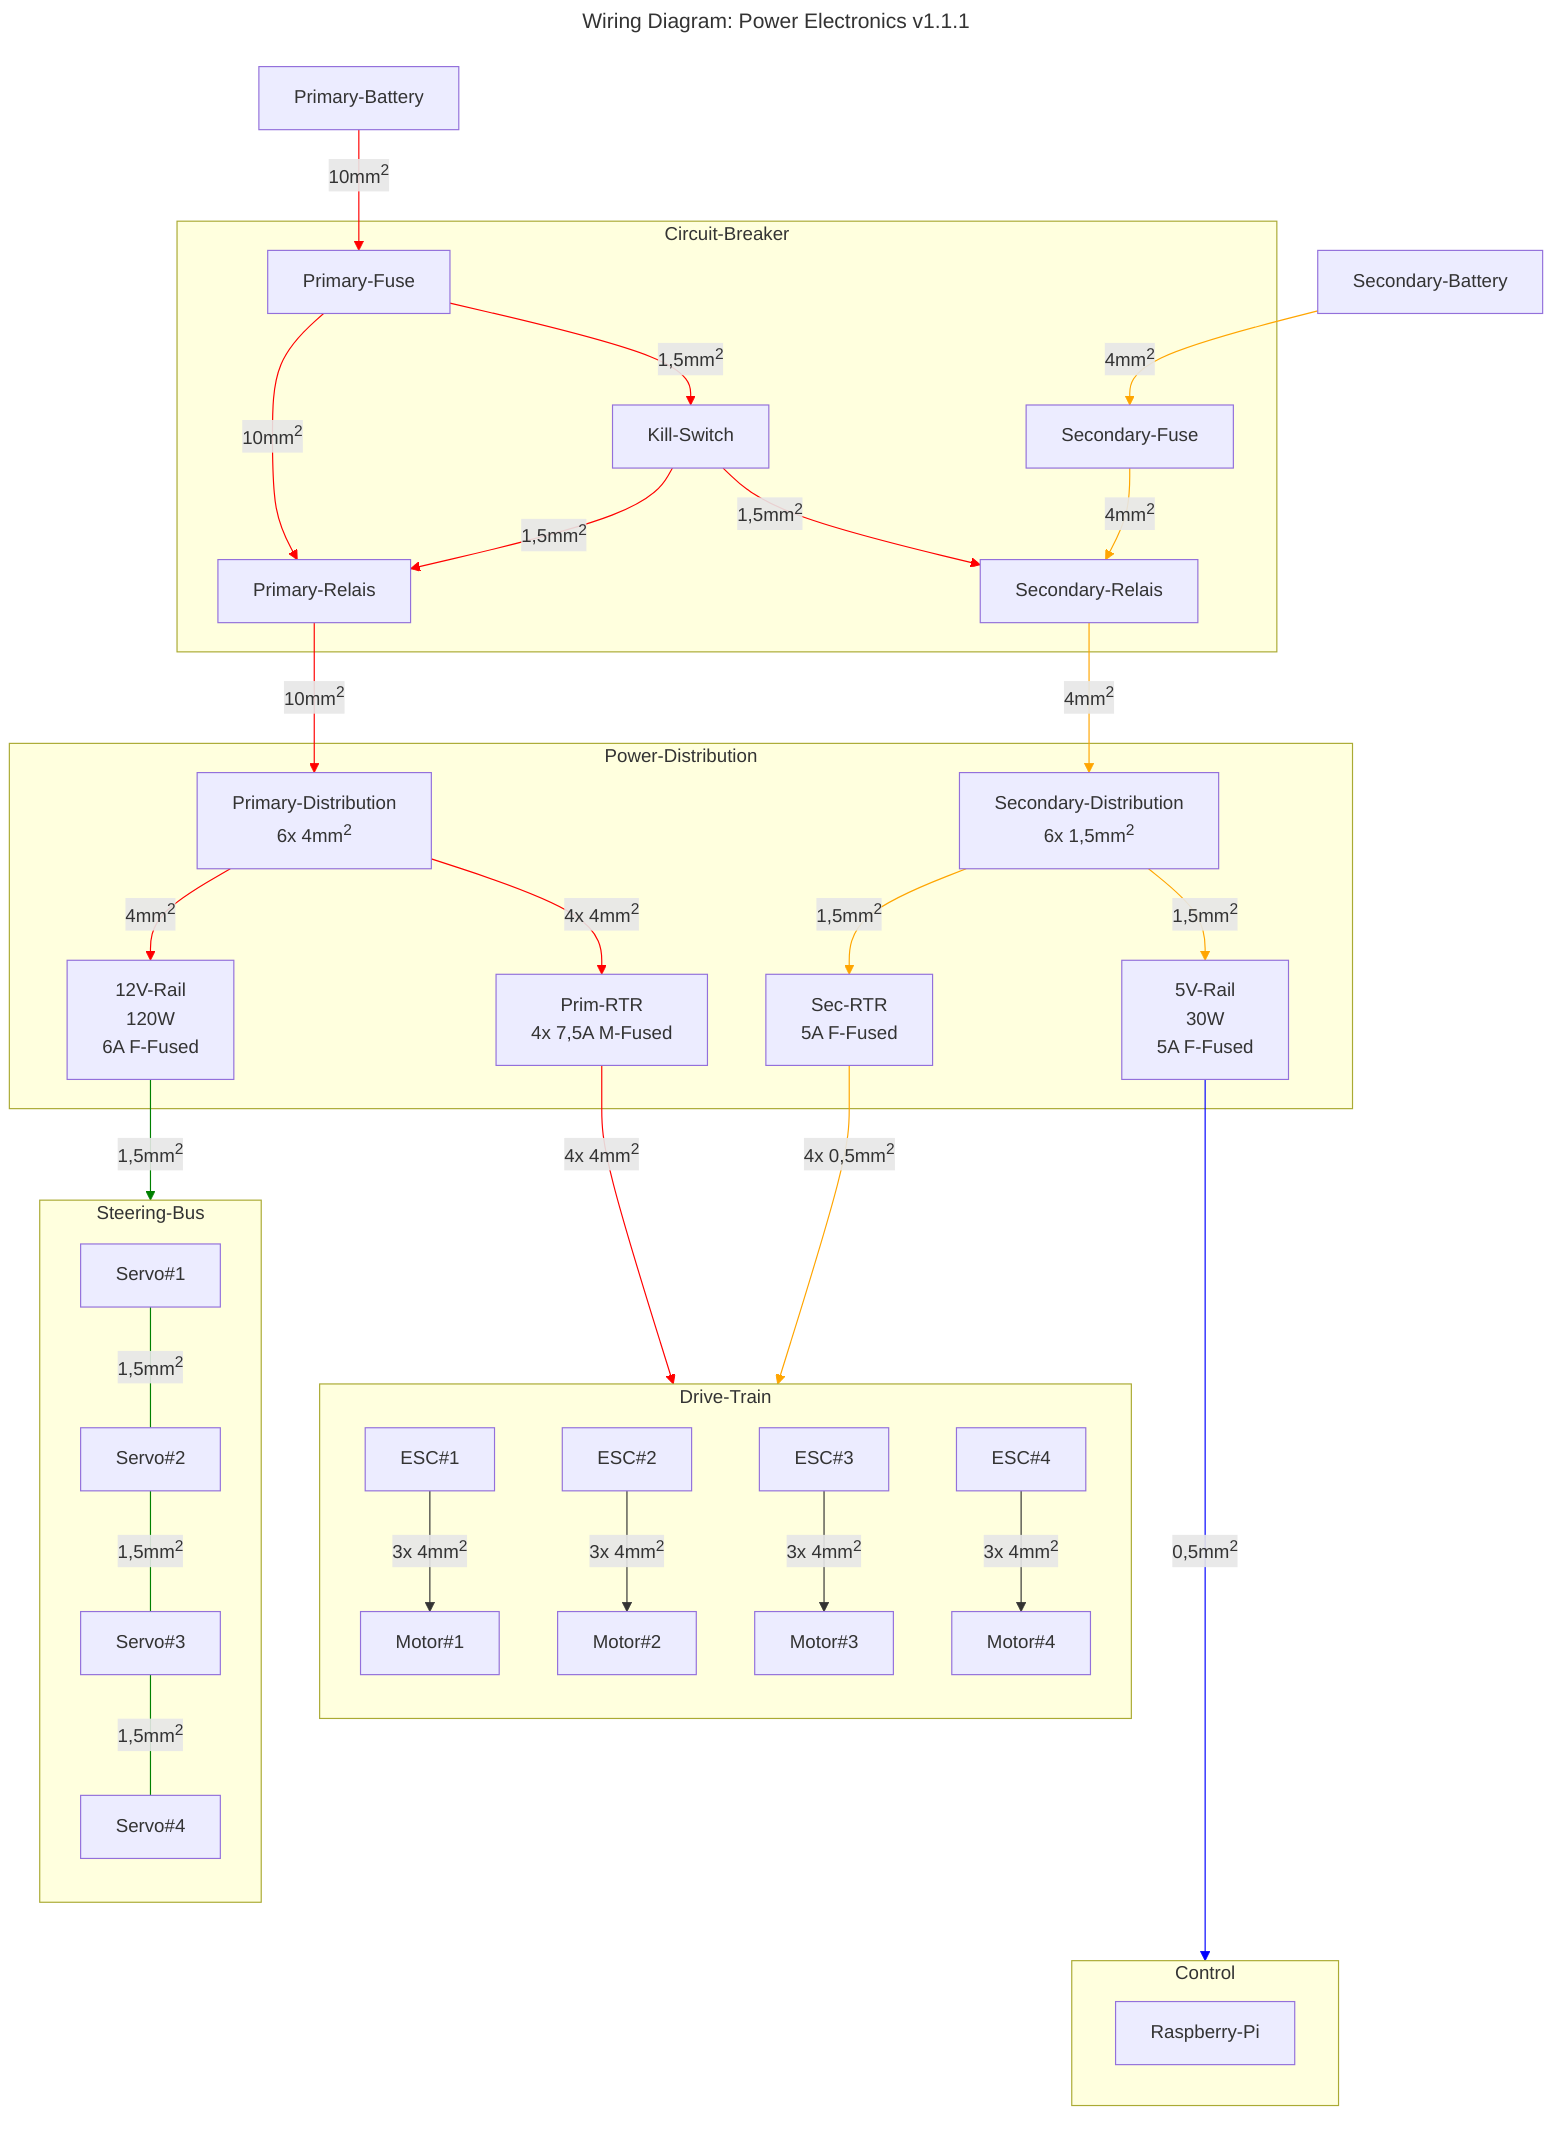 ---
title: "Wiring Diagram: Power Electronics v1.1.1"
---
%% v1.1.1

graph TB

Primary-Battery --> |10mm<sup>2| Primary-Fuse
Secondary-Battery --> |4mm<sup>2| Secondary-Fuse
subgraph Circuit-Breaker
    direction TB
    Primary-Fuse --> |10mm<sup>2| Primary-Relais
    Primary-Fuse --> |1,5mm<sup>2| Kill-Switch --> |1,5mm<sup>2| Primary-Relais & Secondary-Relais  
    Secondary-Fuse --> |4mm<sup>2| Secondary-Relais
end

Primary-Relais --> |10mm<sup>2| PD
Secondary-Relais --> |4mm<sup>2| SD
subgraph Power-Distribution
    direction TB
    PD[Primary-Distribution \n 6x 4mm<sup>2] 
    PD --> |4mm<sup>2| PDF1[12V-Rail \n 120W \n 6A F-Fused]
    PD --> |4x 4mm<sup>2| PDF2[Prim-RTR \n 4x 7,5A M-Fused] 
    SD[Secondary-Distribution \n 6x 1,5mm<sup>2] --> |1,5mm<sup>2| SDF1[Sec-RTR \n 5A F-Fused] & SDF2[5V-Rail \n 30W \n 5A F-Fused]
end

PDF1 --> |1,5mm<sup>2| Steering-Bus
subgraph Steering-Bus
    direction TB
    Servo#1 --- |1,5mm<sup>2| Servo#2 --- |1,5mm<sup>2| Servo#3 --- |1,5mm<sup>2| Servo#4
end


PDF2--> |4x 4mm<sup>2| Drive-Train
SDF1 --> |4x 0,5mm<sup>2| Drive-Train
subgraph Drive-Train
    direction TB
    ESC#1 --> |3x 4mm<sup>2| Motor#1
    ESC#2 --> |3x 4mm<sup>2| Motor#2
    ESC#3 --> |3x 4mm<sup>2| Motor#3
    ESC#4 --> |3x 4mm<sup>2| Motor#4
end

SDF2 ---> |0,5mm<sup>2| Control
subgraph Control
    Raspberry-Pi
end

linkStyle 0,2,3,4,5,7,9,10,17 stroke:red
linkStyle 1,6,8,11,12,18 stroke:orange
linkStyle 13,14,15,16 stroke:green
linkStyle 23 stroke:blue